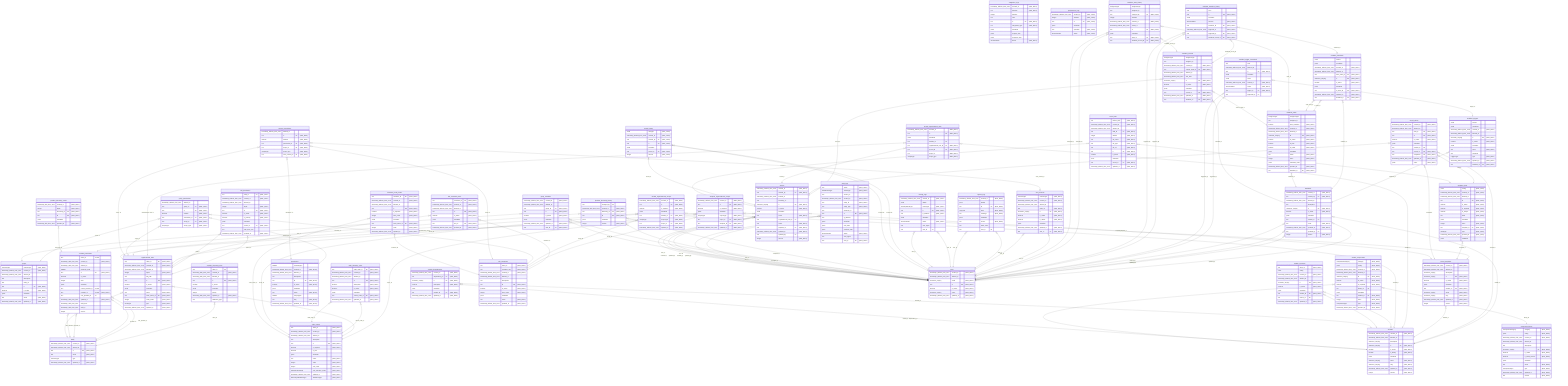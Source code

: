 erDiagram
    Entity {
        timestamp_without_time_zone created_at "{NOT_NULL}"
        timestamp_without_time_zone deleted_at 
        text id PK "{NOT_NULL}"
        text name "{NOT_NULL}"
        ContextType type "<ADMIN,AGENCY,CLIENT,PROVIDER>"
        timestamp_without_time_zone updated_at "{NOT_NULL}"
    }

    Record {
        timestamp_without_time_zone created_at "{NOT_NULL}"
        text created_by FK "{NOT_NULL}"
        timestamp_without_time_zone deleted_at 
        text hierarchy_id 
        character_varying id PK "{NOT_NULL}"
        boolean is_active "{NOT_NULL}"
        jsonb metadata 
        text name "{NOT_NULL}"
        text organizational_unit_id FK 
        text status "{NOT_NULL}"
        text template_id FK "{NOT_NULL}"
        timestamp_without_time_zone updated_at "{NOT_NULL}"
        text updated_by FK 
        integer version "{NOT_NULL}"
    }

    audit_logs {
        text action "{NOT_NULL}"
        AuditActionType actionType "{NOT_NULL} <CREATE,READ,UPDATE,DELETE,LOGIN,LOGOUT,EXPORT,IMPORT,SHARE,APPROVE,REJECT,CUSTOM>"
        text context_id 
        timestamp_without_time_zone created_at "{NOT_NULL}"
        text entity_id "{NOT_NULL}"
        text entity_type "{NOT_NULL}"
        text hierarchy_id 
        text id PK "{NOT_NULL}"
        text ip_address 
        jsonb metadata 
        jsonb new_data 
        jsonb previous_data 
        GenericStatus status "{NOT_NULL} <SUCCESS,FAILURE,PENDING,CANCELLED,BLOCKED,FLAGGED>"
        text user_agent 
        text user_id FK "{NOT_NULL}"
    }

    component_library {
        ComponentCategory category "{NOT_NULL} <DATA,FORM,LAYOUT,NAVIGATION,UTILITY,SECURITY,CUSTOM>"
        jsonb config "{NOT_NULL}"
        timestamp_without_time_zone created_at "{NOT_NULL}"
        timestamp_without_time_zone deleted_at 
        text description 
        character_varying id PK "{NOT_NULL}"
        boolean is_active "{NOT_NULL}"
        boolean is_latest_version "{NOT_NULL}"
        jsonb metadata 
        text name "{NOT_NULL}"
        ComponentType type "{NOT_NULL} <FIELD,FILE,SIGNATURE,TOKEN_INPUT,CODE_EDITOR,CAMERA,DATE_RANGE,CUSTOM>"
        timestamp_without_time_zone updated_at "{NOT_NULL}"
        text version "{NOT_NULL}"
    }

    container_node_names {
        text container_id FK "{NOT_NULL}"
        timestamp_without_time_zone created_at "{NOT_NULL}"
        timestamp_without_time_zone deleted_at 
        text id PK "{NOT_NULL}"
        boolean is_required "{NOT_NULL}"
        integer item_count "{NOT_NULL}"
        jsonb metadata 
        text node_name_id FK "{NOT_NULL}"
        integer order "{NOT_NULL}"
        timestamp_without_time_zone updated_at "{NOT_NULL}"
    }

    context_permissions {
        timestamp_without_time_zone deleted_at 
        text id PK "{NOT_NULL}"
        boolean isActive "{NOT_NULL}"
        text permission_id FK "{NOT_NULL}"
        text scope_id FK "{NOT_NULL}"
        ScopeType scope_type "{NOT_NULL} <MODULE,WORKFLOW,RECORD_TEMPLATE,COMPONENT,PROVIDER_HIERARCHY,ORGANIZATIONAL_UNIT,UNIT_CONTAINER>"
        text user_context_id FK "{NOT_NULL}"
    }

    group_members {
        timestamp_without_time_zone created_at "{NOT_NULL}"
        timestamp_without_time_zone deleted_at 
        text group_id FK "{NOT_NULL}"
        text id PK "{NOT_NULL}"
        boolean is_active "{NOT_NULL}"
        jsonb metadata 
        timestamp_without_time_zone updated_at "{NOT_NULL}"
        text user_id FK "{NOT_NULL}"
    }

    group_permissions {
        timestamp_without_time_zone deleted_at 
        text group_id FK "{NOT_NULL}"
        text id PK "{NOT_NULL}"
        boolean isActive "{NOT_NULL}"
        text permission_id FK "{NOT_NULL}"
        text scope_id FK "{NOT_NULL}"
        ScopeType scope_type "{NOT_NULL} <MODULE,WORKFLOW,RECORD_TEMPLATE,COMPONENT,PROVIDER_HIERARCHY,ORGANIZATIONAL_UNIT,UNIT_CONTAINER>"
    }

    groups {
        ContextType contextType "{NOT_NULL} <ADMIN,AGENCY,CLIENT,PROVIDER>"
        timestamp_without_time_zone created_at "{NOT_NULL}"
        timestamp_without_time_zone deleted_at 
        text description 
        text entity_id 
        text id PK "{NOT_NULL}"
        boolean is_active "{NOT_NULL}"
        jsonb metadata 
        text name "{NOT_NULL}"
        timestamp_without_time_zone updated_at "{NOT_NULL}"
    }

    integration_logs {
        timestamp_without_time_zone created_at "{NOT_NULL}"
        text direction "{NOT_NULL}"
        integer duration 
        text error 
        text id PK "{NOT_NULL}"
        text integration_type "{NOT_NULL}"
        jsonb metadata 
        jsonb request_data 
        jsonb response_data 
        GenericStatus status "{NOT_NULL} <SUCCESS,FAILURE,PENDING,CANCELLED,BLOCKED,FLAGGED>"
    }

    module_components {
        ComponentCategory category "{NOT_NULL} <DATA,FORM,LAYOUT,NAVIGATION,UTILITY,SECURITY,CUSTOM>"
        jsonb config "{NOT_NULL}"
        timestamp_without_time_zone created_at "{NOT_NULL}"
        timestamp_without_time_zone deleted_at 
        character_varying id PK "{NOT_NULL}"
        boolean is_active "{NOT_NULL}"
        boolean is_required "{NOT_NULL}"
        text library_id FK 
        jsonb metadata 
        text module_id FK "{NOT_NULL}"
        integer order "{NOT_NULL}"
        ComponentType type "{NOT_NULL} <FIELD,FILE,SIGNATURE,TOKEN_INPUT,CODE_EDITOR,CAMERA,DATE_RANGE,CUSTOM>"
        timestamp_without_time_zone updated_at "{NOT_NULL}"
    }

    module_dependencies {
        timestamp_without_time_zone created_at "{NOT_NULL}"
        text dependency_id FK "{NOT_NULL}"
        character_varying id PK "{NOT_NULL}"
        boolean isRequired "{NOT_NULL}"
        jsonb metadata 
        text module_id FK "{NOT_NULL}"
        timestamp_without_time_zone updated_at "{NOT_NULL}"
    }

    module_instances {
        text client_id "{NOT_NULL}"
        jsonb config 
        timestamp_without_time_zone created_at "{NOT_NULL}"
        timestamp_without_time_zone deleted_at 
        character_varying id PK "{NOT_NULL}"
        boolean is_active "{NOT_NULL}"
        jsonb metadata 
        text module_id FK "{NOT_NULL}"
        text source_id FK 
        timestamp_without_time_zone updated_at "{NOT_NULL}"
    }

    module_organizational_scopes {
        timestamp_without_time_zone created_at "{NOT_NULL}"
        text id PK "{NOT_NULL}"
        boolean is_required "{NOT_NULL}"
        jsonb metadata 
        text module_id FK "{NOT_NULL}"
        ScopeType scopeType "{NOT_NULL} <MODULE,WORKFLOW,RECORD_TEMPLATE,COMPONENT,PROVIDER_HIERARCHY,ORGANIZATIONAL_UNIT,UNIT_CONTAINER>"
        text scope_id FK "{NOT_NULL}"
        timestamp_without_time_zone updated_at "{NOT_NULL}"
    }

    modules {
        timestamp_without_time_zone created_at "{NOT_NULL}"
        timestamp_without_time_zone deleted_at 
        character_varying description 
        character_varying id PK "{NOT_NULL}"
        boolean is_active "{NOT_NULL}"
        boolean is_library "{NOT_NULL}"
        jsonb metadata 
        character_varying name "{NOT_NULL}"
        character_varying slug "{NOT_NULL}"
        timestamp_without_time_zone updated_at "{NOT_NULL}"
        integer version "{NOT_NULL}"
    }

    node_hierarchy_rules {
        text child_node_id FK "{NOT_NULL}"
        timestamp_without_time_zone created_at "{NOT_NULL}"
        timestamp_without_time_zone deleted_at 
        text id PK "{NOT_NULL}"
        boolean isRequired "{NOT_NULL}"
        boolean is_active "{NOT_NULL}"
        jsonb metadata 
        text parent_node_id FK "{NOT_NULL}"
        timestamp_without_time_zone updated_at "{NOT_NULL}"
    }

    node_names {
        text client_id "{NOT_NULL}"
        timestamp_without_time_zone created_at "{NOT_NULL}"
        timestamp_without_time_zone deleted_at 
        text description 
        text id PK "{NOT_NULL}"
        boolean is_required "{NOT_NULL}"
        boolean is_root 
        jsonb metadata 
        text name "{NOT_NULL}"
        integer order "{NOT_NULL}"
        integer unit_count "{NOT_NULL}"
        UnitSelectionMode unit_selection_mode "{NOT_NULL} <single,multiple>"
        timestamp_without_time_zone updated_at "{NOT_NULL}"
        HierarchyValidationType validationType "{NOT_NULL} <STRICT,FLEXIBLE,CUSTOM>"
    }

    organizational_units {
        text client_id FK "{NOT_NULL}"
        timestamp_without_time_zone created_at "{NOT_NULL}"
        timestamp_without_time_zone deleted_at 
        integer depth "{NOT_NULL}"
        text full_path 
        text id PK "{NOT_NULL}"
        boolean is_active "{NOT_NULL}"
        jsonb metadata 
        text name "{NOT_NULL}"
        text node_name_id FK "{NOT_NULL}"
        integer order_index "{NOT_NULL}"
        NodeType type "{NOT_NULL} <ROOT,CATEGORY,OPTION>"
        timestamp_without_time_zone updated_at "{NOT_NULL}"
    }

    performance_logs {
        timestamp_without_time_zone created_at "{NOT_NULL}"
        integer duration "{NOT_NULL}"
        text id PK "{NOT_NULL}"
        jsonb metadata 
        text operation "{NOT_NULL}"
        GenericStatus status "{NOT_NULL} <SUCCESS,FAILURE,PENDING,CANCELLED,BLOCKED,FLAGGED>"
    }

    permissions {
        ARRAY contextTypes 
        timestamp_without_time_zone created_at "{NOT_NULL}"
        timestamp_without_time_zone deleted_at 
        text description 
        text id PK "{NOT_NULL}"
        boolean is_active "{NOT_NULL}"
        jsonb metadata 
        text name "{NOT_NULL}"
        ARRAY scopeTypes 
        text slug "{NOT_NULL}"
        timestamp_without_time_zone updated_at "{NOT_NULL}"
    }

    provider_hierarchies {
        text client_id FK,UK 
        timestamp_with_time_zone created_at "{NOT_NULL}"
        timestamp_with_time_zone deleted_at 
        ARRAY hierarchy_path 
        text id PK "{NOT_NULL}"
        boolean is_active 
        integer level 
        jsonb metadata 
        text parent_provider_id FK,UK 
        text provider_id FK,UK "{NOT_NULL}"
        text root_provider_id FK 
        timestamp_with_time_zone updated_at "{NOT_NULL}"
        timestamp_with_time_zone valid_from 
        timestamp_with_time_zone valid_to 
        integer version 
    }

    provider_hierarchy_cache {
        timestamp_with_time_zone created_at "{NOT_NULL}"
        integer depth "{NOT_NULL}"
        text hierarchy_id FK "{NOT_NULL}"
        text id PK "{NOT_NULL}"
        jsonb metadata 
        timestamp_with_time_zone updated_at "{NOT_NULL}"
    }

    provider_hierarchy_history {
        text changed_by FK 
        timestamp_with_time_zone created_at "{NOT_NULL}"
        text hierarchy_id FK "{NOT_NULL}"
        text id PK "{NOT_NULL}"
        jsonb metadata 
        integer version "{NOT_NULL}"
    }

    provider_hierarchy_rules {
        text client_id FK 
        timestamp_with_time_zone created_at "{NOT_NULL}"
        timestamp_with_time_zone deleted_at 
        text id PK "{NOT_NULL}"
        boolean is_active 
        jsonb metadata 
        integer priority 
        timestamp_with_time_zone updated_at "{NOT_NULL}"
        text validation_type 
    }

    record_files {
        text bucket_path "{NOT_NULL}"
        timestamp_without_time_zone created_at "{NOT_NULL}"
        timestamp_without_time_zone deleted_at 
        text field_id FK "{NOT_NULL}"
        integer fileSize "{NOT_NULL}"
        text file_name "{NOT_NULL}"
        text file_type "{NOT_NULL}"
        text file_url "{NOT_NULL}"
        text id PK "{NOT_NULL}"
        boolean is_active "{NOT_NULL}"
        jsonb metadata 
        text record_id FK "{NOT_NULL}"
        timestamp_without_time_zone updated_at "{NOT_NULL}"
    }

    record_history {
        jsonb changes "{NOT_NULL}"
        timestamp_without_time_zone created_at "{NOT_NULL}"
        text created_by FK "{NOT_NULL}"
        text id PK "{NOT_NULL}"
        jsonb metadata 
        text record_id FK "{NOT_NULL}"
        integer version "{NOT_NULL}"
    }

    record_organizational_units {
        timestamp_without_time_zone created_at "{NOT_NULL}"
        text id PK "{NOT_NULL}"
        jsonb metadata 
        text module_id FK 
        text organizational_unit_id FK "{NOT_NULL}"
        text record_id FK "{NOT_NULL}"
        text scope_id "{NOT_NULL}"
        ScopeType scope_type "{NOT_NULL} <MODULE,WORKFLOW,RECORD_TEMPLATE,COMPONENT,PROVIDER_HIERARCHY,ORGANIZATIONAL_UNIT,UNIT_CONTAINER>"
    }

    record_templates {
        timestamp_without_time_zone created_at "{NOT_NULL}"
        timestamp_without_time_zone deleted_at 
        character_varying description 
        character_varying id PK "{NOT_NULL}"
        boolean is_active "{NOT_NULL}"
        jsonb metadata 
        text module_id FK "{NOT_NULL}"
        character_varying name "{NOT_NULL}"
        character_varying slug "{NOT_NULL}"
        timestamp_without_time_zone updated_at "{NOT_NULL}"
        integer version "{NOT_NULL}"
    }

    record_values {
        timestamp_without_time_zone created_at "{NOT_NULL}"
        timestamp_without_time_zone deleted_at 
        text field_id FK "{NOT_NULL}"
        text id PK "{NOT_NULL}"
        boolean is_active "{NOT_NULL}"
        jsonb metadata 
        text module_id FK 
        text record_id FK "{NOT_NULL}"
        text templateId FK "{NOT_NULL}"
        timestamp_without_time_zone updated_at "{NOT_NULL}"
        jsonb value "{NOT_NULL}"
    }

    security_logs {
        timestamp_without_time_zone created_at "{NOT_NULL}"
        jsonb details 
        SecurityEventType eventType "{NOT_NULL} <LOGIN_ATTEMPT,PASSWORD_CHANGE,PERMISSION_CHANGE,API_KEY_GENERATED,TOKEN_GENERATED,ACCESS_DENIED,SUSPICIOUS_ACTIVITY>"
        text id PK "{NOT_NULL}"
        text ip_address "{NOT_NULL}"
        jsonb metadata 
        GenericStatus status "{NOT_NULL} <SUCCESS,FAILURE,PENDING,CANCELLED,BLOCKED,FLAGGED>"
        text user_agent 
        text user_id FK 
    }

    system_logs {
        timestamp_without_time_zone created_at "{NOT_NULL}"
        jsonb details 
        text id PK "{NOT_NULL}"
        LogLevel level "{NOT_NULL} <DEBUG,INFO,WARN,ERROR,FATAL>"
        text message "{NOT_NULL}"
        jsonb metadata 
        text source "{NOT_NULL}"
        text stack_trace 
        text user_id FK 
    }

    template_fields {
        jsonb config "{NOT_NULL}"
        timestamp_without_time_zone created_at "{NOT_NULL}"
        timestamp_without_time_zone deleted_at 
        text id PK "{NOT_NULL}"
        boolean is_active "{NOT_NULL}"
        boolean is_required "{NOT_NULL}"
        boolean is_unique "{NOT_NULL}"
        text label "{NOT_NULL}"
        jsonb metadata 
        integer order "{NOT_NULL}"
        text template_id FK "{NOT_NULL}"
        FieldType type "{NOT_NULL} <TEXT,TEXTAREA,PASSWORD,EMAIL,URL,NUMBER,RATING,SELECT,MULTISELECT,RADIO,CHECKBOX,DATE,TIME,DATETIME,DATE_RANGE,PHONE,TEL,FILE,MULTIFILE,COLOR,CPF,CNPJ,SWITCH>"
        timestamp_without_time_zone updated_at "{NOT_NULL}"
        jsonb validation 
    }

    template_organizational_scopes {
        timestamp_without_time_zone created_at "{NOT_NULL}"
        text id PK "{NOT_NULL}"
        boolean is_required "{NOT_NULL}"
        jsonb metadata 
        ScopeType scopeType "{NOT_NULL} <MODULE,WORKFLOW,RECORD_TEMPLATE,COMPONENT,PROVIDER_HIERARCHY,ORGANIZATIONAL_UNIT,UNIT_CONTAINER>"
        text scope_id FK "{NOT_NULL}"
        text template_id FK "{NOT_NULL}"
        timestamp_without_time_zone updated_at "{NOT_NULL}"
    }

    unit_container_items {
        text container_id FK "{NOT_NULL}"
        timestamp_without_time_zone created_at "{NOT_NULL}"
        timestamp_without_time_zone deleted_at 
        text id PK "{NOT_NULL}"
        boolean is_active "{NOT_NULL}"
        jsonb metadata 
        text unit_id FK "{NOT_NULL}"
        timestamp_without_time_zone updated_at "{NOT_NULL}"
    }

    unit_containers {
        text client_id "{NOT_NULL}"
        text container_key "{NOT_NULL}"
        timestamp_without_time_zone created_at "{NOT_NULL}"
        timestamp_without_time_zone deleted_at 
        text description 
        text id PK "{NOT_NULL}"
        boolean is_active "{NOT_NULL}"
        integer item_count "{NOT_NULL}"
        jsonb metadata 
        text name "{NOT_NULL}"
        timestamp_without_time_zone updated_at "{NOT_NULL}"
    }

    unit_hierarchies {
        text child_id FK "{NOT_NULL}"
        timestamp_without_time_zone created_at "{NOT_NULL}"
        timestamp_without_time_zone deleted_at 
        integer depth "{NOT_NULL}"
        text id PK "{NOT_NULL}"
        boolean is_active "{NOT_NULL}"
        boolean is_primary "{NOT_NULL}"
        jsonb metadata 
        text parent_id FK "{NOT_NULL}"
        text path_from_root 
        timestamp_without_time_zone updated_at "{NOT_NULL}"
    }

    user_contexts {
        ContextType contextType "{NOT_NULL} <ADMIN,AGENCY,CLIENT,PROVIDER>"
        timestamp_without_time_zone created_at "{NOT_NULL}"
        timestamp_without_time_zone deleted_at 
        text entity_id "{NOT_NULL}"
        character_varying id PK "{NOT_NULL}"
        boolean is_active "{NOT_NULL}"
        boolean is_admin "{NOT_NULL}"
        jsonb metadata 
        timestamp_without_time_zone updated_at "{NOT_NULL}"
        text user_id FK "{NOT_NULL}"
    }

    users {
        timestamp_without_time_zone created_at "{NOT_NULL}"
        timestamp_without_time_zone deleted_at 
        character_varying email "{NOT_NULL}"
        text id PK "{NOT_NULL}"
        boolean is_active "{NOT_NULL}"
        character_varying name "{NOT_NULL}"
        timestamp_without_time_zone updated_at "{NOT_NULL}"
    }

    workflow_records {
        AssigneeType assigneeType "<USER,GROUP,CONTEXT,PROVIDER,PROVIDER_GROUP,CLIENT>"
        text assignee_id 
        timestamp_without_time_zone created_at "{NOT_NULL}"
        text current_state_id FK "{NOT_NULL}"
        timestamp_without_time_zone deleted_at 
        timestamp_without_time_zone due_date 
        character_varying id PK "{NOT_NULL}"
        boolean is_active "{NOT_NULL}"
        jsonb metadata 
        text record_id FK "{NOT_NULL}"
        timestamp_without_time_zone updated_at "{NOT_NULL}"
        text workflow_id FK "{NOT_NULL}"
    }

    workflow_state_history {
        AssigneeType assigneeType "<USER,GROUP,CONTEXT,PROVIDER,PROVIDER_GROUP,CLIENT>"
        text assignee_id 
        text changed_by FK "{NOT_NULL}"
        integer duration 
        timestamp_without_time_zone entered_at "{NOT_NULL}"
        timestamp_without_time_zone exited_at 
        text id PK "{NOT_NULL}"
        jsonb metadata 
        text state_id FK "{NOT_NULL}"
        text workflow_record_id FK "{NOT_NULL}"
    }

    workflow_states {
        AssigneeType assigneeType "<USER,GROUP,CONTEXT,PROVIDER,PROVIDER_GROUP,CLIENT>"
        text assignee_id 
        boolean auto_transition "{NOT_NULL}"
        timestamp_without_time_zone created_at "{NOT_NULL}"
        timestamp_without_time_zone deleted_at 
        character_varying id PK "{NOT_NULL}"
        boolean is_active "{NOT_NULL}"
        boolean is_final "{NOT_NULL}"
        boolean is_initial "{NOT_NULL}"
        jsonb metadata 
        text name "{NOT_NULL}"
        integer order "{NOT_NULL}"
        jsonb transition_rules 
        timestamp_without_time_zone updated_at "{NOT_NULL}"
        text workflow_id FK "{NOT_NULL}"
    }

    workflow_transition_history {
        text error 
        text id PK "{NOT_NULL}"
        jsonb metadata 
        GenericStatus success "{NOT_NULL} <SUCCESS,FAILURE,PENDING,CANCELLED,BLOCKED,FLAGGED>"
        text transition_id FK "{NOT_NULL}"
        timestamp_without_time_zone triggered_at "{NOT_NULL}"
        text triggered_by FK "{NOT_NULL}"
        text workflow_record_id FK "{NOT_NULL}"
    }

    workflow_transitions {
        jsonb actions 
        jsonb conditions 
        timestamp_without_time_zone created_at "{NOT_NULL}"
        timestamp_without_time_zone deleted_at 
        text from_state_id FK "{NOT_NULL}"
        character_varying id PK "{NOT_NULL}"
        boolean is_active "{NOT_NULL}"
        jsonb metadata 
        text to_state_id FK "{NOT_NULL}"
        timestamp_without_time_zone updated_at "{NOT_NULL}"
        text workflow_id FK "{NOT_NULL}"
    }

    workflow_trigger_executions {
        text error 
        timestamp_without_time_zone finished_at 
        text id PK "{NOT_NULL}"
        jsonb metadata 
        jsonb result 
        timestamp_without_time_zone started_at "{NOT_NULL}"
        GenericStatus status "{NOT_NULL} <SUCCESS,FAILURE,PENDING,CANCELLED,BLOCKED,FLAGGED>"
        text trigger_id FK "{NOT_NULL}"
        text triggered_by FK 
    }

    workflow_triggers {
        jsonb actions 
        jsonb conditions 
        timestamp_without_time_zone created_at "{NOT_NULL}"
        timestamp_without_time_zone deleted_at 
        character_varying id PK "{NOT_NULL}"
        boolean is_active "{NOT_NULL}"
        jsonb metadata 
        text name "{NOT_NULL}"
        text schedule 
        TriggerType type "{NOT_NULL} <SCHEDULE,EVENT,CONDITION>"
        timestamp_without_time_zone updated_at "{NOT_NULL}"
        text workflow_id FK "{NOT_NULL}"
    }

    workflows {
        timestamp_without_time_zone created_at "{NOT_NULL}"
        text created_by FK "{NOT_NULL}"
        timestamp_without_time_zone deleted_at 
        text description 
        character_varying id PK "{NOT_NULL}"
        boolean is_active "{NOT_NULL}"
        jsonb metadata 
        text module_id FK 
        text name "{NOT_NULL}"
        timestamp_without_time_zone updated_at "{NOT_NULL}"
        text updated_by FK 
        integer version "{NOT_NULL}"
    }

    organizational_units }o--|| Entity : "client_id"
    provider_hierarchies }o--|| Entity : "client_id"
    provider_hierarchies }o--|| Entity : "parent_provider_id"
    provider_hierarchies }o--|| Entity : "provider_id"
    provider_hierarchies }o--|| Entity : "root_provider_id"
    provider_hierarchy_rules }o--|| Entity : "client_id"
    Record }o--|| users : "created_by"
    Record }o--|| users : "updated_by"
    Record }o--|| organizational_units : "organizational_unit_id"
    Record }o--|| record_templates : "template_id"
    Record }o--|| users : "created_by"
    Record }o--|| users : "updated_by"
    record_files }o--|| Record : "record_id"
    record_history }o--|| Record : "record_id"
    record_organizational_units }o--|| Record : "record_id"
    record_values }o--|| Record : "record_id"
    workflow_records }o--|| Record : "record_id"
    audit_logs }o--|| users : "user_id"
    audit_logs }o--|| users : "user_id"
    module_components }o--|| component_library : "library_id"
    container_node_names }o--|| node_names : "node_name_id"
    container_node_names }o--|| unit_containers : "container_id"
    context_permissions }o--|| organizational_units : "scope_id"
    context_permissions }o--|| permissions : "permission_id"
    context_permissions }o--|| unit_containers : "scope_id"
    context_permissions }o--|| user_contexts : "user_context_id"
    group_members }o--|| users : "user_id"
    group_members }o--|| groups : "group_id"
    group_members }o--|| users : "user_id"
    group_permissions }o--|| groups : "group_id"
    group_permissions }o--|| organizational_units : "scope_id"
    group_permissions }o--|| permissions : "permission_id"
    group_permissions }o--|| unit_containers : "scope_id"
    module_components }o--|| modules : "module_id"
    module_dependencies }o--|| modules : "dependency_id"
    module_dependencies }o--|| modules : "module_id"
    module_instances }o--|| modules : "module_id"
    module_instances }o--|| modules : "source_id"
    module_organizational_scopes }o--|| modules : "module_id"
    module_organizational_scopes }o--|| node_names : "scope_id"
    module_organizational_scopes }o--|| organizational_units : "scope_id"
    module_organizational_scopes }o--|| unit_containers : "scope_id"
    record_organizational_units }o--|| modules : "module_id"
    record_templates }o--|| modules : "module_id"
    record_values }o--|| modules : "module_id"
    workflows }o--|| modules : "module_id"
    node_hierarchy_rules }o--|| node_names : "child_node_id"
    node_hierarchy_rules }o--|| node_names : "parent_node_id"
    organizational_units }o--|| node_names : "node_name_id"
    template_organizational_scopes }o--|| node_names : "scope_id"
    record_organizational_units }o--|| organizational_units : "organizational_unit_id"
    template_organizational_scopes }o--|| organizational_units : "scope_id"
    unit_container_items }o--|| organizational_units : "unit_id"
    unit_hierarchies }o--|| organizational_units : "child_id"
    unit_hierarchies }o--|| organizational_units : "parent_id"
    provider_hierarchy_cache }o--|| provider_hierarchies : "hierarchy_id"
    provider_hierarchy_history }o--|| provider_hierarchies : "hierarchy_id"
    provider_hierarchy_history }o--|| users : "changed_by"
    provider_hierarchy_history }o--|| users : "changed_by"
    record_files }o--|| template_fields : "field_id"
    record_history }o--|| users : "created_by"
    record_history }o--|| users : "created_by"
    record_values }o--|| record_templates : "templateId"
    template_fields }o--|| record_templates : "template_id"
    template_organizational_scopes }o--|| record_templates : "template_id"
    record_values }o--|| template_fields : "field_id"
    security_logs }o--|| users : "user_id"
    security_logs }o--|| users : "user_id"
    system_logs }o--|| users : "user_id"
    system_logs }o--|| users : "user_id"
    template_organizational_scopes }o--|| unit_containers : "scope_id"
    unit_container_items }o--|| unit_containers : "container_id"
    user_contexts }o--|| users : "user_id"
    user_contexts }o--|| users : "user_id"
    workflow_state_history }o--|| users : "changed_by"
    workflow_state_history }o--|| users : "changed_by"
    workflow_transition_history }o--|| users : "triggered_by"
    workflow_transition_history }o--|| users : "triggered_by"
    workflow_trigger_executions }o--|| users : "triggered_by"
    workflow_trigger_executions }o--|| users : "triggered_by"
    workflows }o--|| users : "created_by"
    workflows }o--|| users : "updated_by"
    workflows }o--|| users : "created_by"
    workflows }o--|| users : "updated_by"
    workflow_records }o--|| workflow_states : "current_state_id"
    workflow_records }o--|| workflows : "workflow_id"
    workflow_state_history }o--|| workflow_records : "workflow_record_id"
    workflow_transition_history }o--|| workflow_records : "workflow_record_id"
    workflow_state_history }o--|| workflow_states : "state_id"
    workflow_states }o--|| workflows : "workflow_id"
    workflow_transitions }o--|| workflow_states : "from_state_id"
    workflow_transitions }o--|| workflow_states : "to_state_id"
    workflow_transition_history }o--|| workflow_transitions : "transition_id"
    workflow_transitions }o--|| workflows : "workflow_id"
    workflow_trigger_executions }o--|| workflow_triggers : "trigger_id"
    workflow_triggers }o--|| workflows : "workflow_id"